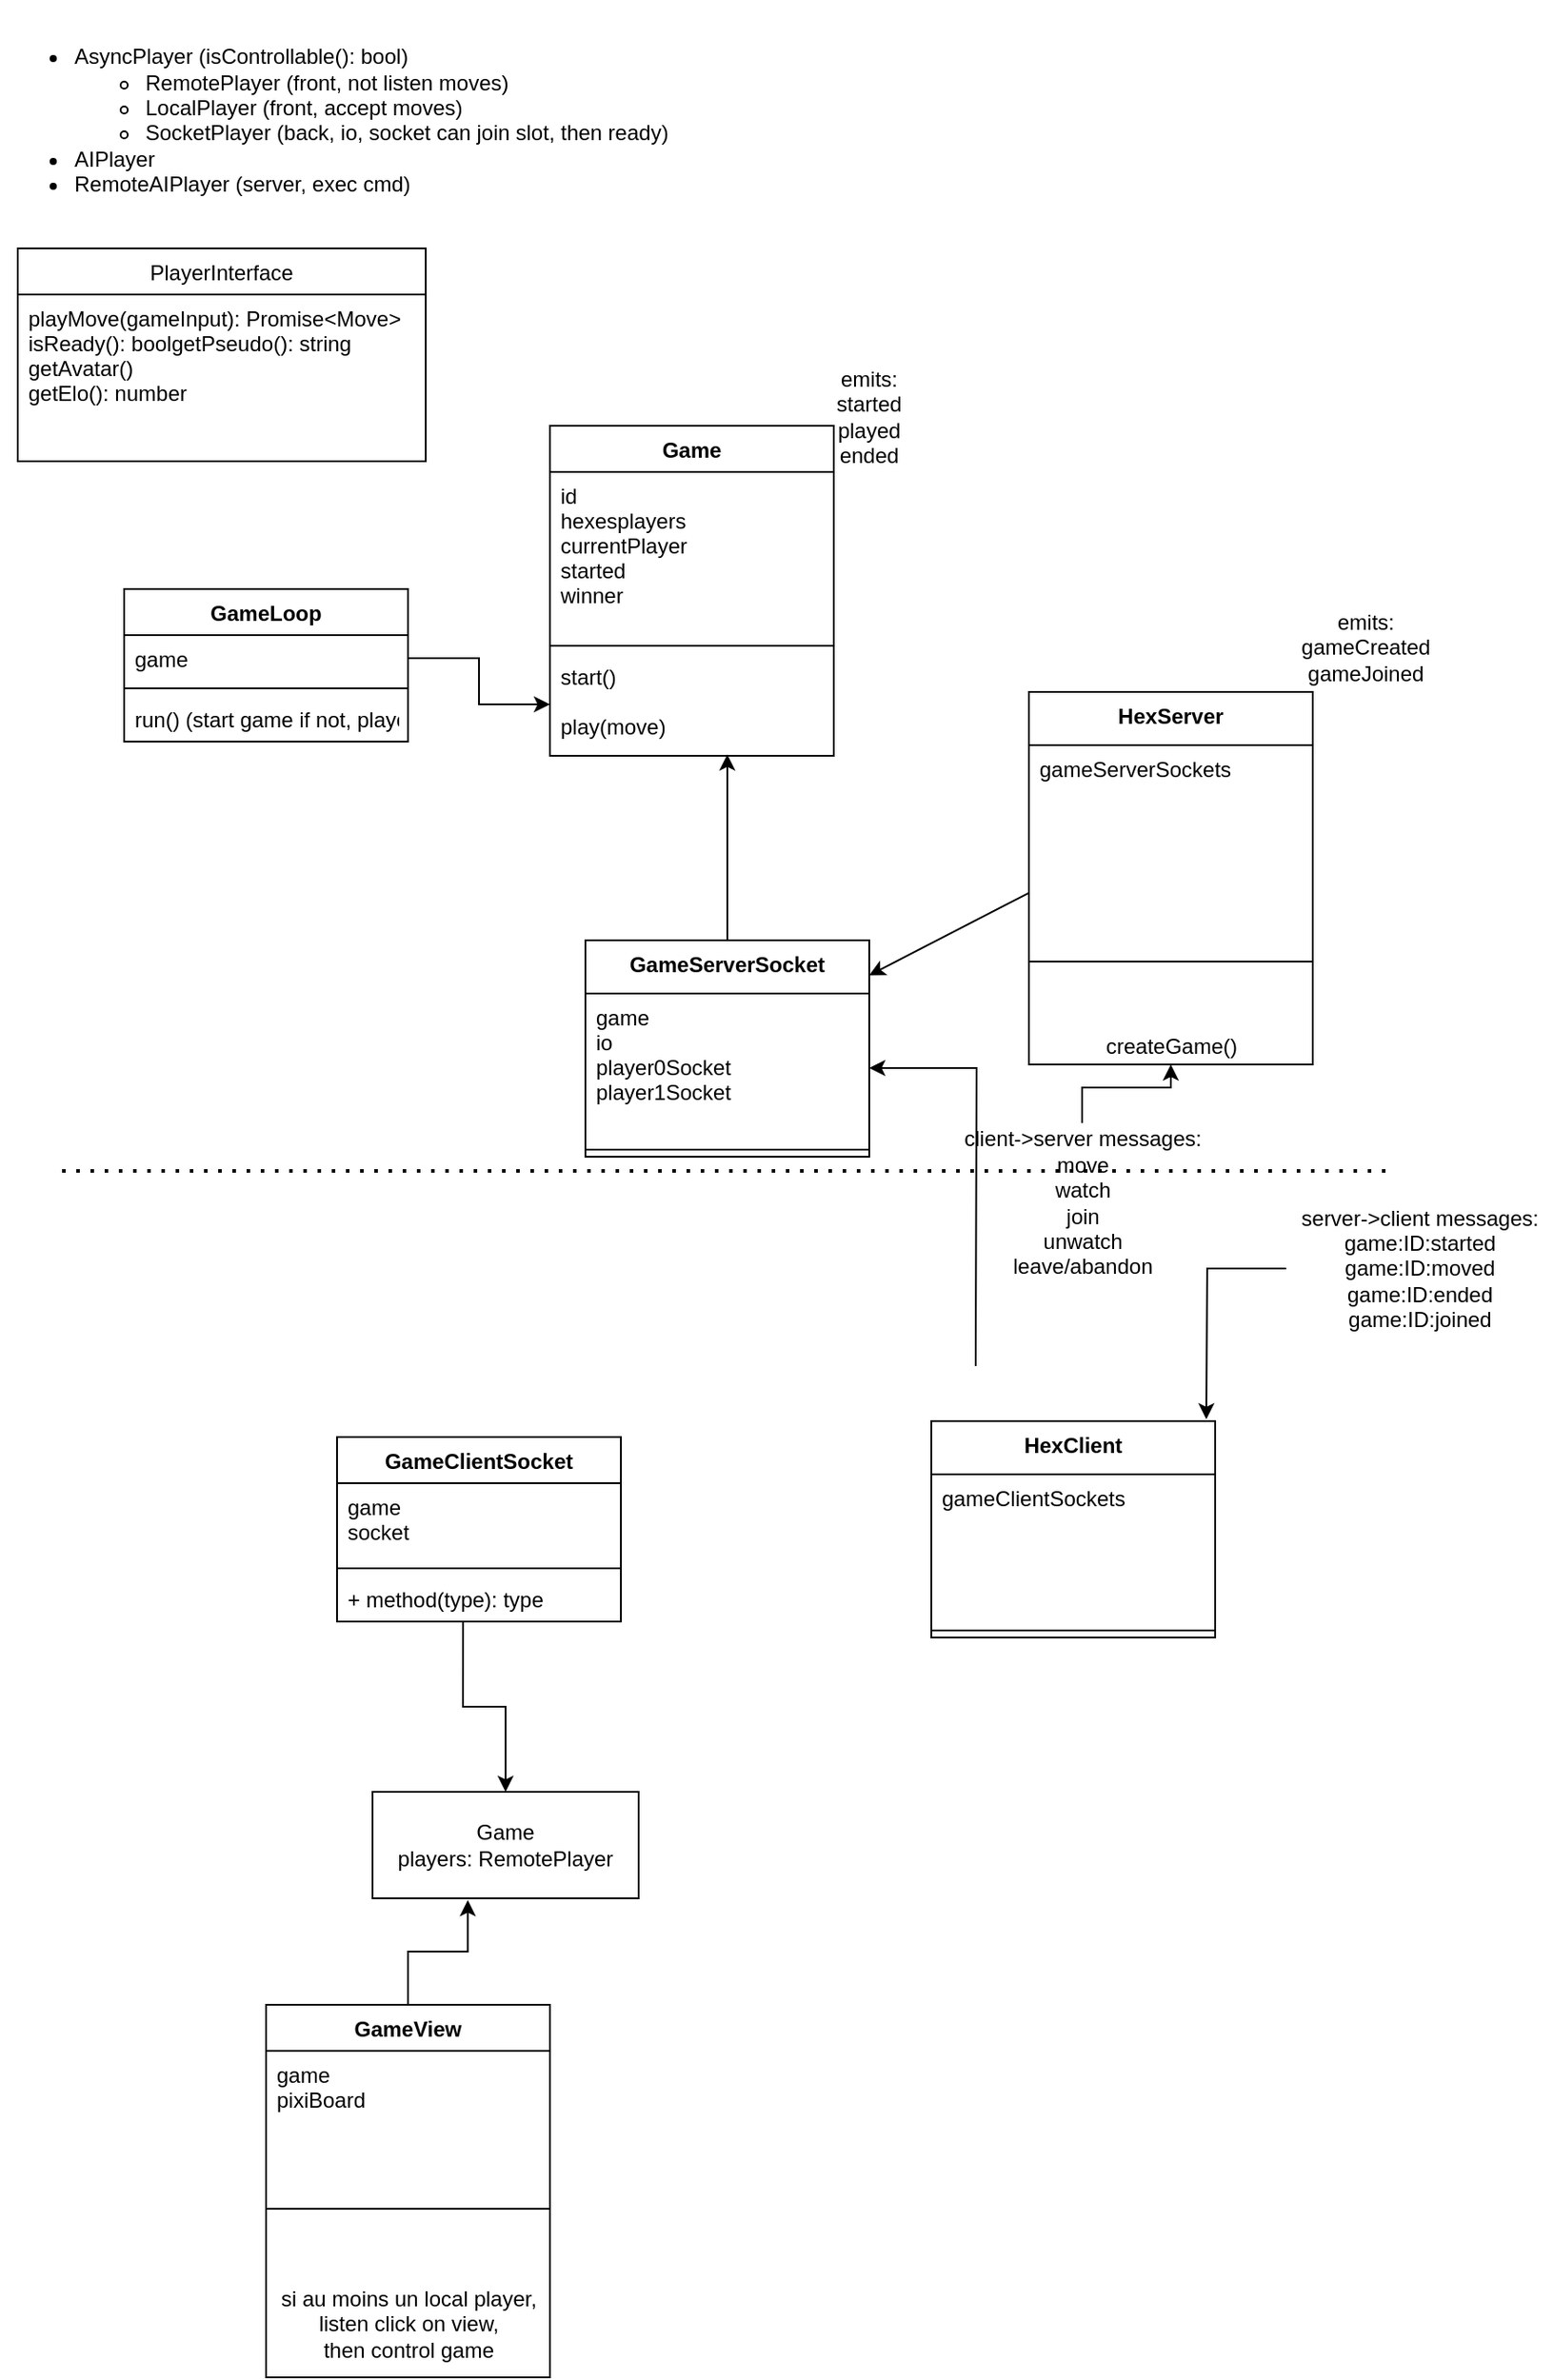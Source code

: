 <mxfile>
    <diagram id="n9uMMdS0sM0NDuDs2vdY" name="Page-1">
        <mxGraphModel dx="546" dy="659" grid="1" gridSize="10" guides="1" tooltips="1" connect="1" arrows="1" fold="1" page="1" pageScale="1" pageWidth="827" pageHeight="1169" math="0" shadow="0">
            <root>
                <mxCell id="0"/>
                <mxCell id="1" parent="0"/>
                <mxCell id="bvI0IArzNIrlb63RfcCq-6" value="&lt;div&gt;emits:&lt;/div&gt;&lt;div&gt;started&lt;/div&gt;&lt;div&gt;played&lt;/div&gt;&lt;div&gt;ended&lt;br&gt;&lt;/div&gt;" style="text;html=1;strokeColor=none;fillColor=none;align=center;verticalAlign=middle;whiteSpace=wrap;rounded=0;" parent="1" vertex="1">
                    <mxGeometry x="480" y="230" width="60" height="30" as="geometry"/>
                </mxCell>
                <mxCell id="bvI0IArzNIrlb63RfcCq-9" value="Game" style="swimlane;fontStyle=1;align=center;verticalAlign=top;childLayout=stackLayout;horizontal=1;startSize=26;horizontalStack=0;resizeParent=1;resizeParentMax=0;resizeLast=0;collapsible=1;marginBottom=0;" parent="1" vertex="1">
                    <mxGeometry x="330" y="250" width="160" height="186" as="geometry"/>
                </mxCell>
                <mxCell id="bvI0IArzNIrlb63RfcCq-10" value="id&#10;hexesplayers&#10;currentPlayer&#10;started&#10;winner" style="text;strokeColor=none;fillColor=none;align=left;verticalAlign=top;spacingLeft=4;spacingRight=4;overflow=hidden;rotatable=0;points=[[0,0.5],[1,0.5]];portConstraint=eastwest;" parent="bvI0IArzNIrlb63RfcCq-9" vertex="1">
                    <mxGeometry y="26" width="160" height="94" as="geometry"/>
                </mxCell>
                <mxCell id="bvI0IArzNIrlb63RfcCq-11" value="" style="line;strokeWidth=1;fillColor=none;align=left;verticalAlign=middle;spacingTop=-1;spacingLeft=3;spacingRight=3;rotatable=0;labelPosition=right;points=[];portConstraint=eastwest;strokeColor=inherit;" parent="bvI0IArzNIrlb63RfcCq-9" vertex="1">
                    <mxGeometry y="120" width="160" height="8" as="geometry"/>
                </mxCell>
                <mxCell id="bvI0IArzNIrlb63RfcCq-12" value="start()&#10;&#10;play(move)" style="text;strokeColor=none;fillColor=none;align=left;verticalAlign=top;spacingLeft=4;spacingRight=4;overflow=hidden;rotatable=0;points=[[0,0.5],[1,0.5]];portConstraint=eastwest;" parent="bvI0IArzNIrlb63RfcCq-9" vertex="1">
                    <mxGeometry y="128" width="160" height="58" as="geometry"/>
                </mxCell>
                <mxCell id="bvI0IArzNIrlb63RfcCq-13" value="PlayerInterface" style="swimlane;fontStyle=0;childLayout=stackLayout;horizontal=1;startSize=26;fillColor=none;horizontalStack=0;resizeParent=1;resizeParentMax=0;resizeLast=0;collapsible=1;marginBottom=0;" parent="1" vertex="1">
                    <mxGeometry x="30" y="150" width="230" height="120" as="geometry"/>
                </mxCell>
                <mxCell id="bvI0IArzNIrlb63RfcCq-14" value="playMove(gameInput): Promise&lt;Move&gt;&#10;isReady(): boolgetPseudo(): string&#10;getAvatar()&#10;getElo(): number&#10;&#10;" style="text;strokeColor=none;fillColor=none;align=left;verticalAlign=top;spacingLeft=4;spacingRight=4;overflow=hidden;rotatable=0;points=[[0,0.5],[1,0.5]];portConstraint=eastwest;" parent="bvI0IArzNIrlb63RfcCq-13" vertex="1">
                    <mxGeometry y="26" width="230" height="94" as="geometry"/>
                </mxCell>
                <mxCell id="bvI0IArzNIrlb63RfcCq-17" value="GameLoop" style="swimlane;fontStyle=1;align=center;verticalAlign=top;childLayout=stackLayout;horizontal=1;startSize=26;horizontalStack=0;resizeParent=1;resizeParentMax=0;resizeLast=0;collapsible=1;marginBottom=0;" parent="1" vertex="1">
                    <mxGeometry x="90" y="342" width="160" height="86" as="geometry"/>
                </mxCell>
                <mxCell id="bvI0IArzNIrlb63RfcCq-18" value="game" style="text;strokeColor=none;fillColor=none;align=left;verticalAlign=top;spacingLeft=4;spacingRight=4;overflow=hidden;rotatable=0;points=[[0,0.5],[1,0.5]];portConstraint=eastwest;" parent="bvI0IArzNIrlb63RfcCq-17" vertex="1">
                    <mxGeometry y="26" width="160" height="26" as="geometry"/>
                </mxCell>
                <mxCell id="bvI0IArzNIrlb63RfcCq-19" value="" style="line;strokeWidth=1;fillColor=none;align=left;verticalAlign=middle;spacingTop=-1;spacingLeft=3;spacingRight=3;rotatable=0;labelPosition=right;points=[];portConstraint=eastwest;strokeColor=inherit;" parent="bvI0IArzNIrlb63RfcCq-17" vertex="1">
                    <mxGeometry y="52" width="160" height="8" as="geometry"/>
                </mxCell>
                <mxCell id="bvI0IArzNIrlb63RfcCq-20" value="run() (start game if not, players turn)" style="text;strokeColor=none;fillColor=none;align=left;verticalAlign=top;spacingLeft=4;spacingRight=4;overflow=hidden;rotatable=0;points=[[0,0.5],[1,0.5]];portConstraint=eastwest;" parent="bvI0IArzNIrlb63RfcCq-17" vertex="1">
                    <mxGeometry y="60" width="160" height="26" as="geometry"/>
                </mxCell>
                <mxCell id="bvI0IArzNIrlb63RfcCq-25" style="edgeStyle=orthogonalEdgeStyle;rounded=0;orthogonalLoop=1;jettySize=auto;html=1;entryX=0.625;entryY=0.988;entryDx=0;entryDy=0;entryPerimeter=0;" parent="1" source="bvI0IArzNIrlb63RfcCq-21" target="bvI0IArzNIrlb63RfcCq-12" edge="1">
                    <mxGeometry relative="1" as="geometry"/>
                </mxCell>
                <mxCell id="bvI0IArzNIrlb63RfcCq-21" value="GameServerSocket" style="swimlane;fontStyle=1;align=center;verticalAlign=top;childLayout=stackLayout;horizontal=1;startSize=30;horizontalStack=0;resizeParent=1;resizeParentMax=0;resizeLast=0;collapsible=1;marginBottom=0;" parent="1" vertex="1">
                    <mxGeometry x="350" y="540" width="160" height="122" as="geometry"/>
                </mxCell>
                <mxCell id="bvI0IArzNIrlb63RfcCq-22" value="game&#10;io&#10;player0Socket&#10;player1Socket&#10;" style="text;strokeColor=none;fillColor=none;align=left;verticalAlign=top;spacingLeft=4;spacingRight=4;overflow=hidden;rotatable=0;points=[[0,0.5],[1,0.5]];portConstraint=eastwest;" parent="bvI0IArzNIrlb63RfcCq-21" vertex="1">
                    <mxGeometry y="30" width="160" height="84" as="geometry"/>
                </mxCell>
                <mxCell id="bvI0IArzNIrlb63RfcCq-23" value="" style="line;strokeWidth=1;fillColor=none;align=left;verticalAlign=middle;spacingTop=-1;spacingLeft=3;spacingRight=3;rotatable=0;labelPosition=right;points=[];portConstraint=eastwest;strokeColor=inherit;" parent="bvI0IArzNIrlb63RfcCq-21" vertex="1">
                    <mxGeometry y="114" width="160" height="8" as="geometry"/>
                </mxCell>
                <mxCell id="bvI0IArzNIrlb63RfcCq-32" style="edgeStyle=orthogonalEdgeStyle;rounded=0;orthogonalLoop=1;jettySize=auto;html=1;entryX=0.5;entryY=0;entryDx=0;entryDy=0;exitX=0.444;exitY=1;exitDx=0;exitDy=0;exitPerimeter=0;" parent="1" source="bvI0IArzNIrlb63RfcCq-36" target="bvI0IArzNIrlb63RfcCq-31" edge="1">
                    <mxGeometry relative="1" as="geometry">
                        <mxPoint x="280" y="920" as="sourcePoint"/>
                    </mxGeometry>
                </mxCell>
                <mxCell id="bvI0IArzNIrlb63RfcCq-30" style="edgeStyle=orthogonalEdgeStyle;rounded=0;orthogonalLoop=1;jettySize=auto;html=1;entryX=1;entryY=0.5;entryDx=0;entryDy=0;" parent="1" target="bvI0IArzNIrlb63RfcCq-22" edge="1">
                    <mxGeometry relative="1" as="geometry">
                        <mxPoint x="570" y="780" as="sourcePoint"/>
                    </mxGeometry>
                </mxCell>
                <mxCell id="bvI0IArzNIrlb63RfcCq-31" value="&lt;div&gt;Game&lt;/div&gt;&lt;div&gt;players: RemotePlayer&lt;br&gt;&lt;/div&gt;" style="rounded=0;whiteSpace=wrap;html=1;" parent="1" vertex="1">
                    <mxGeometry x="230" y="1020" width="150" height="60" as="geometry"/>
                </mxCell>
                <mxCell id="bvI0IArzNIrlb63RfcCq-33" value="GameClientSocket" style="swimlane;fontStyle=1;align=center;verticalAlign=top;childLayout=stackLayout;horizontal=1;startSize=26;horizontalStack=0;resizeParent=1;resizeParentMax=0;resizeLast=0;collapsible=1;marginBottom=0;" parent="1" vertex="1">
                    <mxGeometry x="210" y="820" width="160" height="104" as="geometry"/>
                </mxCell>
                <mxCell id="bvI0IArzNIrlb63RfcCq-34" value="game&#10;socket&#10;" style="text;strokeColor=none;fillColor=none;align=left;verticalAlign=top;spacingLeft=4;spacingRight=4;overflow=hidden;rotatable=0;points=[[0,0.5],[1,0.5]];portConstraint=eastwest;" parent="bvI0IArzNIrlb63RfcCq-33" vertex="1">
                    <mxGeometry y="26" width="160" height="44" as="geometry"/>
                </mxCell>
                <mxCell id="bvI0IArzNIrlb63RfcCq-35" value="" style="line;strokeWidth=1;fillColor=none;align=left;verticalAlign=middle;spacingTop=-1;spacingLeft=3;spacingRight=3;rotatable=0;labelPosition=right;points=[];portConstraint=eastwest;strokeColor=inherit;" parent="bvI0IArzNIrlb63RfcCq-33" vertex="1">
                    <mxGeometry y="70" width="160" height="8" as="geometry"/>
                </mxCell>
                <mxCell id="bvI0IArzNIrlb63RfcCq-36" value="+ method(type): type" style="text;strokeColor=none;fillColor=none;align=left;verticalAlign=top;spacingLeft=4;spacingRight=4;overflow=hidden;rotatable=0;points=[[0,0.5],[1,0.5]];portConstraint=eastwest;" parent="bvI0IArzNIrlb63RfcCq-33" vertex="1">
                    <mxGeometry y="78" width="160" height="26" as="geometry"/>
                </mxCell>
                <mxCell id="bvI0IArzNIrlb63RfcCq-42" style="edgeStyle=orthogonalEdgeStyle;rounded=0;orthogonalLoop=1;jettySize=auto;html=1;" parent="1" source="bvI0IArzNIrlb63RfcCq-18" target="bvI0IArzNIrlb63RfcCq-12" edge="1">
                    <mxGeometry relative="1" as="geometry"/>
                </mxCell>
                <mxCell id="bvI0IArzNIrlb63RfcCq-47" style="edgeStyle=orthogonalEdgeStyle;rounded=0;orthogonalLoop=1;jettySize=auto;html=1;entryX=0.358;entryY=1.017;entryDx=0;entryDy=0;entryPerimeter=0;" parent="1" source="bvI0IArzNIrlb63RfcCq-43" target="bvI0IArzNIrlb63RfcCq-31" edge="1">
                    <mxGeometry relative="1" as="geometry"/>
                </mxCell>
                <mxCell id="bvI0IArzNIrlb63RfcCq-43" value="GameView" style="swimlane;fontStyle=1;align=center;verticalAlign=top;childLayout=stackLayout;horizontal=1;startSize=26;horizontalStack=0;resizeParent=1;resizeParentMax=0;resizeLast=0;collapsible=1;marginBottom=0;" parent="1" vertex="1">
                    <mxGeometry x="170" y="1140" width="160" height="210" as="geometry"/>
                </mxCell>
                <mxCell id="bvI0IArzNIrlb63RfcCq-44" value="game&#10;pixiBoard&#10;" style="text;strokeColor=none;fillColor=none;align=left;verticalAlign=top;spacingLeft=4;spacingRight=4;overflow=hidden;rotatable=0;points=[[0,0.5],[1,0.5]];portConstraint=eastwest;" parent="bvI0IArzNIrlb63RfcCq-43" vertex="1">
                    <mxGeometry y="26" width="160" height="54" as="geometry"/>
                </mxCell>
                <mxCell id="bvI0IArzNIrlb63RfcCq-45" value="" style="line;strokeWidth=1;fillColor=none;align=left;verticalAlign=middle;spacingTop=-1;spacingLeft=3;spacingRight=3;rotatable=0;labelPosition=right;points=[];portConstraint=eastwest;strokeColor=inherit;" parent="bvI0IArzNIrlb63RfcCq-43" vertex="1">
                    <mxGeometry y="80" width="160" height="70" as="geometry"/>
                </mxCell>
                <mxCell id="bvI0IArzNIrlb63RfcCq-56" value="&lt;div&gt;si au moins un local player,&lt;/div&gt;&lt;div&gt;listen click on view,&lt;/div&gt;&lt;div&gt;then control game&lt;br&gt;&lt;/div&gt;" style="text;html=1;align=center;verticalAlign=middle;resizable=0;points=[];autosize=1;strokeColor=none;fillColor=none;" parent="bvI0IArzNIrlb63RfcCq-43" vertex="1">
                    <mxGeometry y="150" width="160" height="60" as="geometry"/>
                </mxCell>
                <mxCell id="bvI0IArzNIrlb63RfcCq-48" value="" style="endArrow=none;dashed=1;html=1;dashPattern=1 3;strokeWidth=2;rounded=0;" parent="1" edge="1">
                    <mxGeometry width="50" height="50" relative="1" as="geometry">
                        <mxPoint x="55" y="670" as="sourcePoint"/>
                        <mxPoint x="805" y="670" as="targetPoint"/>
                    </mxGeometry>
                </mxCell>
                <mxCell id="bvI0IArzNIrlb63RfcCq-51" style="edgeStyle=orthogonalEdgeStyle;rounded=0;orthogonalLoop=1;jettySize=auto;html=1;" parent="1" source="bvI0IArzNIrlb63RfcCq-49" edge="1">
                    <mxGeometry relative="1" as="geometry">
                        <mxPoint x="700" y="810" as="targetPoint"/>
                    </mxGeometry>
                </mxCell>
                <mxCell id="bvI0IArzNIrlb63RfcCq-49" value="&lt;div&gt;server-&amp;gt;client messages:&lt;/div&gt;&lt;div&gt;game:ID:started&lt;/div&gt;&lt;div&gt;game:ID:moved&lt;/div&gt;&lt;div&gt;game:ID:ended&lt;br&gt;&lt;/div&gt;&lt;div&gt;game:ID:joined&lt;/div&gt;" style="text;html=1;align=center;verticalAlign=middle;resizable=0;points=[];autosize=1;strokeColor=none;fillColor=none;" parent="1" vertex="1">
                    <mxGeometry x="745" y="685" width="150" height="80" as="geometry"/>
                </mxCell>
                <mxCell id="bvI0IArzNIrlb63RfcCq-54" style="edgeStyle=orthogonalEdgeStyle;rounded=0;orthogonalLoop=1;jettySize=auto;html=1;entryX=0.5;entryY=1;entryDx=0;entryDy=0;" parent="1" source="bvI0IArzNIrlb63RfcCq-52" target="2" edge="1">
                    <mxGeometry relative="1" as="geometry">
                        <mxPoint x="660" y="550" as="targetPoint"/>
                    </mxGeometry>
                </mxCell>
                <mxCell id="bvI0IArzNIrlb63RfcCq-52" value="&lt;div&gt;client-&amp;gt;server messages:&lt;/div&gt;&lt;div&gt;move&lt;/div&gt;&lt;div&gt;watch&lt;/div&gt;&lt;div&gt;join&lt;/div&gt;&lt;div&gt;unwatch&lt;/div&gt;&lt;div&gt;leave/abandon&lt;br&gt;&lt;/div&gt;" style="text;html=1;align=center;verticalAlign=middle;resizable=0;points=[];autosize=1;strokeColor=none;fillColor=none;" parent="1" vertex="1">
                    <mxGeometry x="555" y="643" width="150" height="90" as="geometry"/>
                </mxCell>
                <mxCell id="bvI0IArzNIrlb63RfcCq-55" value="&lt;div align=&quot;left&quot;&gt;&lt;ul&gt;&lt;li&gt;AsyncPlayer (isControllable(): bool)&lt;br&gt;&lt;/li&gt;&lt;ul&gt;&lt;li&gt;RemotePlayer (front, not listen moves)&lt;br&gt;&lt;/li&gt;&lt;li&gt;LocalPlayer (front, accept moves)&lt;/li&gt;&lt;li&gt;SocketPlayer (back, io, socket can join slot, then ready)&lt;br&gt;&lt;/li&gt;&lt;/ul&gt;&lt;li&gt;&lt;div&gt;AIPlayer&lt;/div&gt;&lt;/li&gt;&lt;li&gt;RemoteAIPlayer (server, exec cmd)&lt;br&gt;&lt;/li&gt;&lt;/ul&gt;&lt;/div&gt;&lt;div align=&quot;left&quot;&gt;&lt;br&gt;&lt;/div&gt;" style="text;html=1;align=left;verticalAlign=middle;resizable=0;points=[];autosize=1;strokeColor=none;fillColor=none;" parent="1" vertex="1">
                    <mxGeometry x="20" y="10" width="400" height="150" as="geometry"/>
                </mxCell>
                <mxCell id="2" value="HexServer" style="swimlane;fontStyle=1;align=center;verticalAlign=top;childLayout=stackLayout;horizontal=1;startSize=30;horizontalStack=0;resizeParent=1;resizeParentMax=0;resizeLast=0;collapsible=1;marginBottom=0;" parent="1" vertex="1">
                    <mxGeometry x="600" y="400" width="160" height="210" as="geometry"/>
                </mxCell>
                <mxCell id="3" value="gameServerSockets&#10;" style="text;strokeColor=none;fillColor=none;align=left;verticalAlign=top;spacingLeft=4;spacingRight=4;overflow=hidden;rotatable=0;points=[[0,0.5],[1,0.5]];portConstraint=eastwest;" parent="2" vertex="1">
                    <mxGeometry y="30" width="160" height="84" as="geometry"/>
                </mxCell>
                <mxCell id="4" value="" style="line;strokeWidth=1;fillColor=none;align=left;verticalAlign=middle;spacingTop=-1;spacingLeft=3;spacingRight=3;rotatable=0;labelPosition=right;points=[];portConstraint=eastwest;strokeColor=inherit;" parent="2" vertex="1">
                    <mxGeometry y="114" width="160" height="76" as="geometry"/>
                </mxCell>
                <mxCell id="15" value="createGame()" style="text;html=1;align=center;verticalAlign=middle;resizable=0;points=[];autosize=1;strokeColor=none;fillColor=none;" parent="2" vertex="1">
                    <mxGeometry y="190" width="160" height="20" as="geometry"/>
                </mxCell>
                <mxCell id="5" style="edgeStyle=none;html=1;" parent="1" source="3" target="bvI0IArzNIrlb63RfcCq-21" edge="1">
                    <mxGeometry relative="1" as="geometry"/>
                </mxCell>
                <mxCell id="7" value="HexClient" style="swimlane;fontStyle=1;align=center;verticalAlign=top;childLayout=stackLayout;horizontal=1;startSize=30;horizontalStack=0;resizeParent=1;resizeParentMax=0;resizeLast=0;collapsible=1;marginBottom=0;" parent="1" vertex="1">
                    <mxGeometry x="545" y="811" width="160" height="122" as="geometry"/>
                </mxCell>
                <mxCell id="8" value="gameClientSockets&#10;" style="text;strokeColor=none;fillColor=none;align=left;verticalAlign=top;spacingLeft=4;spacingRight=4;overflow=hidden;rotatable=0;points=[[0,0.5],[1,0.5]];portConstraint=eastwest;" parent="7" vertex="1">
                    <mxGeometry y="30" width="160" height="84" as="geometry"/>
                </mxCell>
                <mxCell id="9" value="" style="line;strokeWidth=1;fillColor=none;align=left;verticalAlign=middle;spacingTop=-1;spacingLeft=3;spacingRight=3;rotatable=0;labelPosition=right;points=[];portConstraint=eastwest;strokeColor=inherit;" parent="7" vertex="1">
                    <mxGeometry y="114" width="160" height="8" as="geometry"/>
                </mxCell>
                <mxCell id="14" value="&lt;div&gt;emits:&lt;/div&gt;&lt;div&gt;gameCreated&lt;/div&gt;&lt;div&gt;gameJoined&lt;/div&gt;" style="text;html=1;strokeColor=none;fillColor=none;align=center;verticalAlign=middle;whiteSpace=wrap;rounded=0;" parent="1" vertex="1">
                    <mxGeometry x="760" y="360" width="60" height="30" as="geometry"/>
                </mxCell>
            </root>
        </mxGraphModel>
    </diagram>
</mxfile>
